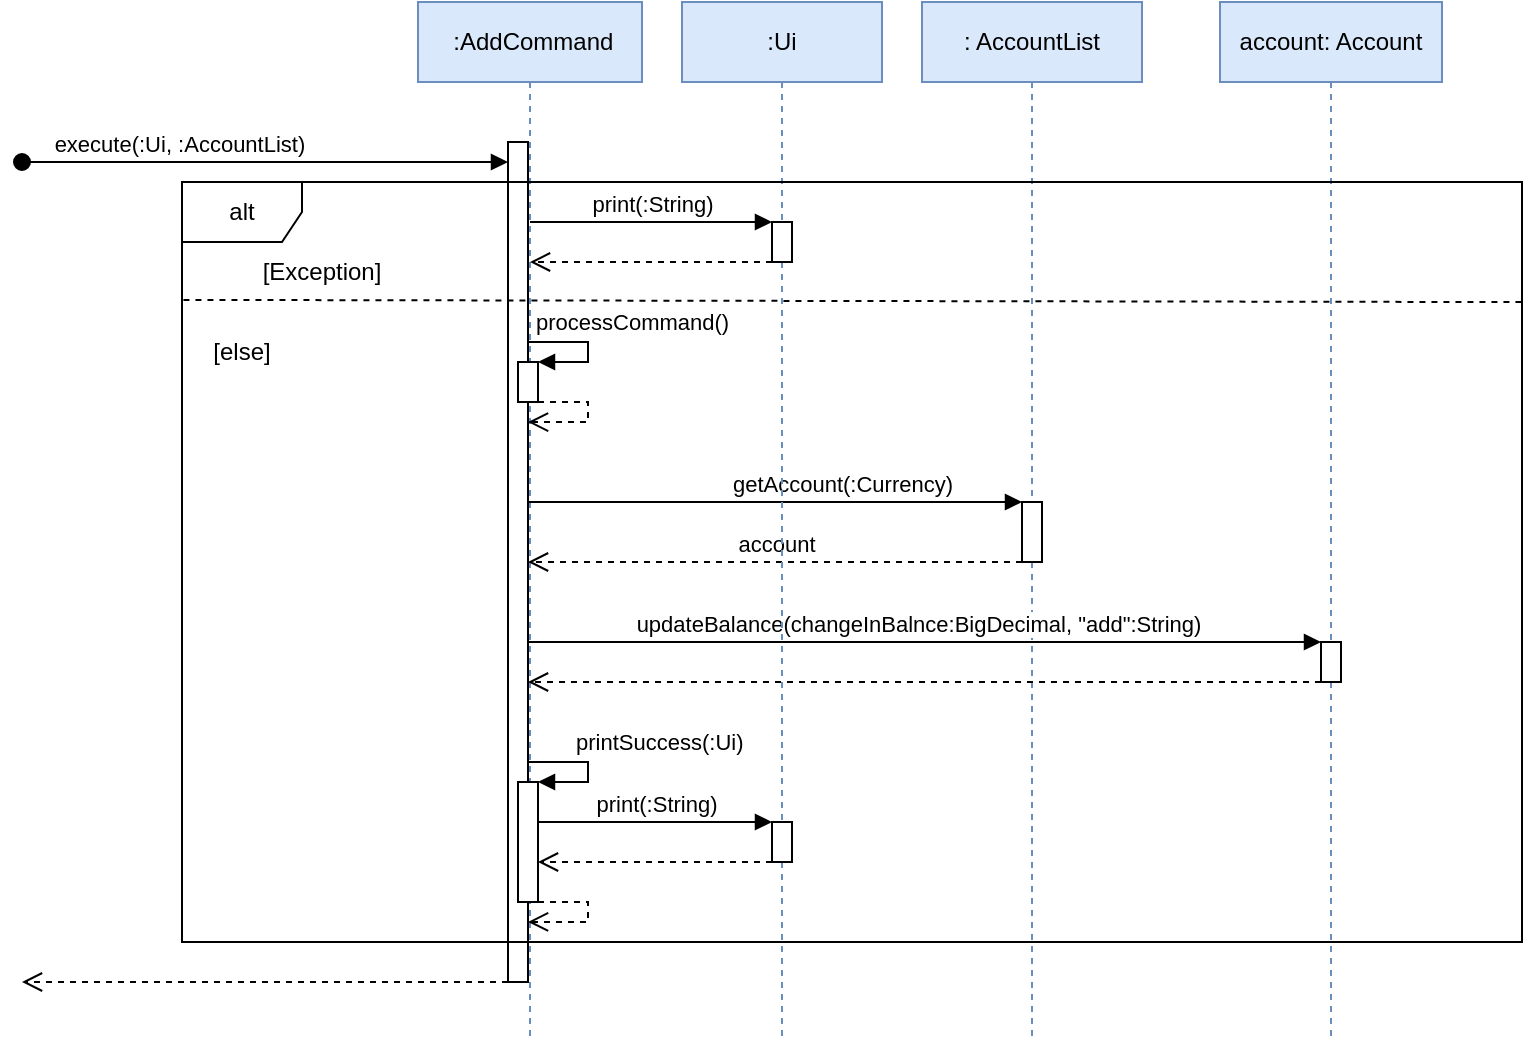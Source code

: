 <mxfile version="21.0.8" type="device"><diagram name="Page-1" id="2YBvvXClWsGukQMizWep"><mxGraphModel dx="1119" dy="571" grid="1" gridSize="10" guides="1" tooltips="1" connect="1" arrows="1" fold="1" page="0" pageScale="1" pageWidth="850" pageHeight="1100" background="#FFFFFF" math="0" shadow="0"><root><mxCell id="0"/><mxCell id="1" parent="0"/><mxCell id="cWejEI39qg-8yP3Bkxt4-16" value="&amp;nbsp;:AddCommand" style="shape=umlLifeline;perimeter=lifelinePerimeter;whiteSpace=wrap;html=1;container=1;dropTarget=0;collapsible=0;recursiveResize=0;outlineConnect=0;portConstraint=eastwest;newEdgeStyle={&quot;edgeStyle&quot;:&quot;elbowEdgeStyle&quot;,&quot;elbow&quot;:&quot;vertical&quot;,&quot;curved&quot;:0,&quot;rounded&quot;:0};fillColor=#dae8fc;strokeColor=#6c8ebf;" vertex="1" parent="1"><mxGeometry x="378" y="160" width="112" height="520" as="geometry"/></mxCell><mxCell id="cWejEI39qg-8yP3Bkxt4-24" value="" style="html=1;points=[];perimeter=orthogonalPerimeter;outlineConnect=0;targetShapes=umlLifeline;portConstraint=eastwest;newEdgeStyle={&quot;edgeStyle&quot;:&quot;elbowEdgeStyle&quot;,&quot;elbow&quot;:&quot;vertical&quot;,&quot;curved&quot;:0,&quot;rounded&quot;:0};" vertex="1" parent="cWejEI39qg-8yP3Bkxt4-16"><mxGeometry x="45" y="70" width="10" height="420" as="geometry"/></mxCell><mxCell id="cWejEI39qg-8yP3Bkxt4-27" value="" style="html=1;points=[];perimeter=orthogonalPerimeter;outlineConnect=0;targetShapes=umlLifeline;portConstraint=eastwest;newEdgeStyle={&quot;edgeStyle&quot;:&quot;elbowEdgeStyle&quot;,&quot;elbow&quot;:&quot;vertical&quot;,&quot;curved&quot;:0,&quot;rounded&quot;:0};" vertex="1" parent="cWejEI39qg-8yP3Bkxt4-16"><mxGeometry x="50" y="180" width="10" height="20" as="geometry"/></mxCell><mxCell id="cWejEI39qg-8yP3Bkxt4-28" value="processCommand()" style="html=1;align=left;spacingLeft=2;endArrow=block;rounded=0;edgeStyle=orthogonalEdgeStyle;curved=0;rounded=0;" edge="1" target="cWejEI39qg-8yP3Bkxt4-27" parent="cWejEI39qg-8yP3Bkxt4-16"><mxGeometry x="-1" y="10" relative="1" as="geometry"><mxPoint x="55" y="170.043" as="sourcePoint"/><Array as="points"><mxPoint x="85" y="170"/><mxPoint x="85" y="180"/></Array><mxPoint as="offset"/></mxGeometry></mxCell><mxCell id="cWejEI39qg-8yP3Bkxt4-30" value="" style="html=1;verticalAlign=bottom;endArrow=open;dashed=1;endSize=8;edgeStyle=orthogonalEdgeStyle;elbow=vertical;rounded=0;" edge="1" parent="cWejEI39qg-8yP3Bkxt4-16" source="cWejEI39qg-8yP3Bkxt4-27"><mxGeometry relative="1" as="geometry"><mxPoint x="115" y="250" as="sourcePoint"/><mxPoint x="55" y="210.043" as="targetPoint"/><Array as="points"><mxPoint x="85" y="200"/><mxPoint x="85" y="210"/></Array></mxGeometry></mxCell><mxCell id="cWejEI39qg-8yP3Bkxt4-45" value="" style="html=1;points=[];perimeter=orthogonalPerimeter;outlineConnect=0;targetShapes=umlLifeline;portConstraint=eastwest;newEdgeStyle={&quot;edgeStyle&quot;:&quot;elbowEdgeStyle&quot;,&quot;elbow&quot;:&quot;vertical&quot;,&quot;curved&quot;:0,&quot;rounded&quot;:0};" vertex="1" parent="cWejEI39qg-8yP3Bkxt4-16"><mxGeometry x="50" y="390" width="10" height="60" as="geometry"/></mxCell><mxCell id="cWejEI39qg-8yP3Bkxt4-46" value="printSuccess(:Ui)" style="html=1;align=left;spacingLeft=2;endArrow=block;rounded=0;edgeStyle=orthogonalEdgeStyle;curved=0;rounded=0;" edge="1" parent="cWejEI39qg-8yP3Bkxt4-16" target="cWejEI39qg-8yP3Bkxt4-45"><mxGeometry x="-0.143" y="10" relative="1" as="geometry"><mxPoint x="60" y="390" as="sourcePoint"/><Array as="points"><mxPoint x="55" y="380"/><mxPoint x="85" y="380"/><mxPoint x="85" y="390"/></Array><mxPoint as="offset"/></mxGeometry></mxCell><mxCell id="cWejEI39qg-8yP3Bkxt4-47" value="" style="html=1;verticalAlign=bottom;endArrow=open;dashed=1;endSize=8;edgeStyle=orthogonalEdgeStyle;elbow=vertical;rounded=0;" edge="1" parent="cWejEI39qg-8yP3Bkxt4-16" source="cWejEI39qg-8yP3Bkxt4-45"><mxGeometry relative="1" as="geometry"><mxPoint x="115" y="430" as="sourcePoint"/><mxPoint x="55" y="459.957" as="targetPoint"/><Array as="points"><mxPoint x="85" y="450"/><mxPoint x="85" y="460"/></Array></mxGeometry></mxCell><mxCell id="cWejEI39qg-8yP3Bkxt4-26" value="" style="html=1;verticalAlign=bottom;endArrow=open;dashed=1;endSize=8;edgeStyle=elbowEdgeStyle;elbow=vertical;curved=0;rounded=0;" edge="1" parent="1"><mxGeometry relative="1" as="geometry"><mxPoint x="180" y="650" as="targetPoint"/><mxPoint x="423" y="650" as="sourcePoint"/><Array as="points"><mxPoint x="380" y="650"/><mxPoint x="370" y="620"/><mxPoint x="360" y="630"/><mxPoint x="240" y="540"/></Array></mxGeometry></mxCell><mxCell id="cWejEI39qg-8yP3Bkxt4-31" value=": AccountList" style="shape=umlLifeline;perimeter=lifelinePerimeter;whiteSpace=wrap;html=1;container=1;dropTarget=0;collapsible=0;recursiveResize=0;outlineConnect=0;portConstraint=eastwest;newEdgeStyle={&quot;edgeStyle&quot;:&quot;elbowEdgeStyle&quot;,&quot;elbow&quot;:&quot;vertical&quot;,&quot;curved&quot;:0,&quot;rounded&quot;:0};fillColor=#dae8fc;strokeColor=#6c8ebf;" vertex="1" parent="1"><mxGeometry x="630" y="160" width="110" height="520" as="geometry"/></mxCell><mxCell id="cWejEI39qg-8yP3Bkxt4-32" value="" style="html=1;points=[];perimeter=orthogonalPerimeter;outlineConnect=0;targetShapes=umlLifeline;portConstraint=eastwest;newEdgeStyle={&quot;edgeStyle&quot;:&quot;elbowEdgeStyle&quot;,&quot;elbow&quot;:&quot;vertical&quot;,&quot;curved&quot;:0,&quot;rounded&quot;:0};" vertex="1" parent="cWejEI39qg-8yP3Bkxt4-31"><mxGeometry x="50" y="250" width="10" height="30" as="geometry"/></mxCell><mxCell id="cWejEI39qg-8yP3Bkxt4-33" value="getAccount(:Currency)" style="html=1;verticalAlign=bottom;endArrow=block;edgeStyle=elbowEdgeStyle;elbow=vertical;curved=0;rounded=0;" edge="1" target="cWejEI39qg-8yP3Bkxt4-32" parent="1"><mxGeometry x="0.271" relative="1" as="geometry"><mxPoint x="433" y="410" as="sourcePoint"/><Array as="points"><mxPoint x="520" y="410"/></Array><mxPoint as="offset"/></mxGeometry></mxCell><mxCell id="cWejEI39qg-8yP3Bkxt4-34" value="account" style="html=1;verticalAlign=bottom;endArrow=open;dashed=1;endSize=8;edgeStyle=elbowEdgeStyle;elbow=vertical;curved=0;rounded=0;" edge="1" source="cWejEI39qg-8yP3Bkxt4-32" parent="1"><mxGeometry relative="1" as="geometry"><mxPoint x="433" y="440" as="targetPoint"/><Array as="points"><mxPoint x="510" y="440"/><mxPoint x="510" y="440"/><mxPoint x="540" y="450"/></Array></mxGeometry></mxCell><mxCell id="cWejEI39qg-8yP3Bkxt4-36" value="account: Account" style="shape=umlLifeline;perimeter=lifelinePerimeter;whiteSpace=wrap;html=1;container=1;dropTarget=0;collapsible=0;recursiveResize=0;outlineConnect=0;portConstraint=eastwest;newEdgeStyle={&quot;edgeStyle&quot;:&quot;elbowEdgeStyle&quot;,&quot;elbow&quot;:&quot;vertical&quot;,&quot;curved&quot;:0,&quot;rounded&quot;:0};fillColor=#dae8fc;strokeColor=#6c8ebf;" vertex="1" parent="1"><mxGeometry x="779" y="160" width="111" height="520" as="geometry"/></mxCell><mxCell id="cWejEI39qg-8yP3Bkxt4-37" value="" style="html=1;points=[];perimeter=orthogonalPerimeter;outlineConnect=0;targetShapes=umlLifeline;portConstraint=eastwest;newEdgeStyle={&quot;edgeStyle&quot;:&quot;elbowEdgeStyle&quot;,&quot;elbow&quot;:&quot;vertical&quot;,&quot;curved&quot;:0,&quot;rounded&quot;:0};" vertex="1" parent="cWejEI39qg-8yP3Bkxt4-36"><mxGeometry x="50.5" y="320" width="10" height="20" as="geometry"/></mxCell><mxCell id="cWejEI39qg-8yP3Bkxt4-38" value="updateBalance(changeInBalnce:BigDecimal, &quot;add&quot;:String)" style="html=1;verticalAlign=bottom;endArrow=block;edgeStyle=elbowEdgeStyle;elbow=vertical;curved=0;rounded=0;" edge="1" target="cWejEI39qg-8yP3Bkxt4-37" parent="1"><mxGeometry x="-0.019" relative="1" as="geometry"><mxPoint x="433" y="480" as="sourcePoint"/><mxPoint x="590" y="470" as="targetPoint"/><Array as="points"><mxPoint x="650" y="480"/><mxPoint x="670" y="500"/><mxPoint x="590" y="470"/><mxPoint x="670" y="518"/><mxPoint x="670" y="498"/><mxPoint x="620" y="488"/><mxPoint x="570" y="518"/></Array><mxPoint as="offset"/></mxGeometry></mxCell><mxCell id="cWejEI39qg-8yP3Bkxt4-39" value="" style="html=1;verticalAlign=bottom;endArrow=open;dashed=1;endSize=8;edgeStyle=elbowEdgeStyle;elbow=vertical;curved=0;rounded=0;" edge="1" source="cWejEI39qg-8yP3Bkxt4-37" parent="1"><mxGeometry x="0.005" relative="1" as="geometry"><mxPoint x="433" y="500" as="targetPoint"/><Array as="points"><mxPoint x="680" y="500"/><mxPoint x="520" y="520"/><mxPoint x="540" y="500"/></Array><mxPoint as="offset"/></mxGeometry></mxCell><mxCell id="cWejEI39qg-8yP3Bkxt4-48" value=":Ui" style="shape=umlLifeline;perimeter=lifelinePerimeter;whiteSpace=wrap;html=1;container=1;dropTarget=0;collapsible=0;recursiveResize=0;outlineConnect=0;portConstraint=eastwest;newEdgeStyle={&quot;edgeStyle&quot;:&quot;elbowEdgeStyle&quot;,&quot;elbow&quot;:&quot;vertical&quot;,&quot;curved&quot;:0,&quot;rounded&quot;:0};fillColor=#dae8fc;strokeColor=#6c8ebf;" vertex="1" parent="1"><mxGeometry x="510" y="160" width="100" height="520" as="geometry"/></mxCell><mxCell id="cWejEI39qg-8yP3Bkxt4-49" value="" style="html=1;points=[];perimeter=orthogonalPerimeter;outlineConnect=0;targetShapes=umlLifeline;portConstraint=eastwest;newEdgeStyle={&quot;edgeStyle&quot;:&quot;elbowEdgeStyle&quot;,&quot;elbow&quot;:&quot;vertical&quot;,&quot;curved&quot;:0,&quot;rounded&quot;:0};" vertex="1" parent="cWejEI39qg-8yP3Bkxt4-48"><mxGeometry x="45" y="410" width="10" height="20" as="geometry"/></mxCell><mxCell id="cWejEI39qg-8yP3Bkxt4-50" value="print(:String)" style="html=1;verticalAlign=bottom;endArrow=block;edgeStyle=elbowEdgeStyle;elbow=vertical;curved=0;rounded=0;" edge="1" target="cWejEI39qg-8yP3Bkxt4-49" parent="1" source="cWejEI39qg-8yP3Bkxt4-45"><mxGeometry relative="1" as="geometry"><mxPoint x="720" y="580" as="sourcePoint"/><Array as="points"><mxPoint x="500" y="570"/><mxPoint x="610" y="590"/><mxPoint x="750" y="570"/></Array></mxGeometry></mxCell><mxCell id="cWejEI39qg-8yP3Bkxt4-51" value="" style="html=1;verticalAlign=bottom;endArrow=open;dashed=1;endSize=8;edgeStyle=elbowEdgeStyle;elbow=vertical;curved=0;rounded=0;" edge="1" source="cWejEI39qg-8yP3Bkxt4-49" parent="1" target="cWejEI39qg-8yP3Bkxt4-45"><mxGeometry relative="1" as="geometry"><mxPoint x="795" y="645" as="targetPoint"/><Array as="points"><mxPoint x="520" y="590"/><mxPoint x="780" y="610"/><mxPoint x="720" y="650"/></Array></mxGeometry></mxCell><mxCell id="cWejEI39qg-8yP3Bkxt4-55" value="execute(:Ui, :AccountList)&amp;nbsp;" style="html=1;verticalAlign=bottom;startArrow=oval;startFill=1;endArrow=block;startSize=8;edgeStyle=elbowEdgeStyle;elbow=vertical;curved=0;rounded=0;" edge="1" parent="1" target="cWejEI39qg-8yP3Bkxt4-24"><mxGeometry x="-0.342" width="60" relative="1" as="geometry"><mxPoint x="180" y="240" as="sourcePoint"/><mxPoint x="420" y="240" as="targetPoint"/><Array as="points"><mxPoint x="320" y="240"/></Array><mxPoint as="offset"/></mxGeometry></mxCell><mxCell id="cWejEI39qg-8yP3Bkxt4-56" value="alt" style="shape=umlFrame;whiteSpace=wrap;html=1;pointerEvents=0;" vertex="1" parent="1"><mxGeometry x="260" y="250" width="670" height="380" as="geometry"/></mxCell><mxCell id="cWejEI39qg-8yP3Bkxt4-57" value="" style="endArrow=none;dashed=1;html=1;strokeWidth=1;rounded=0;exitX=0.001;exitY=0.155;exitDx=0;exitDy=0;exitPerimeter=0;entryX=1.002;entryY=0.158;entryDx=0;entryDy=0;entryPerimeter=0;" edge="1" parent="1" target="cWejEI39qg-8yP3Bkxt4-56"><mxGeometry width="50" height="50" relative="1" as="geometry"><mxPoint x="260.72" y="308.955" as="sourcePoint"/><mxPoint x="980" y="309" as="targetPoint"/></mxGeometry></mxCell><mxCell id="cWejEI39qg-8yP3Bkxt4-61" value="" style="html=1;points=[];perimeter=orthogonalPerimeter;outlineConnect=0;targetShapes=umlLifeline;portConstraint=eastwest;newEdgeStyle={&quot;edgeStyle&quot;:&quot;elbowEdgeStyle&quot;,&quot;elbow&quot;:&quot;vertical&quot;,&quot;curved&quot;:0,&quot;rounded&quot;:0};" vertex="1" parent="1"><mxGeometry x="555" y="270" width="10" height="20" as="geometry"/></mxCell><mxCell id="cWejEI39qg-8yP3Bkxt4-62" value="print(:String)" style="html=1;verticalAlign=bottom;endArrow=block;edgeStyle=elbowEdgeStyle;elbow=vertical;curved=0;rounded=0;" edge="1" parent="1" target="cWejEI39qg-8yP3Bkxt4-61"><mxGeometry relative="1" as="geometry"><mxPoint x="434" y="270" as="sourcePoint"/><Array as="points"><mxPoint x="496" y="270"/><mxPoint x="606" y="290"/><mxPoint x="746" y="270"/></Array></mxGeometry></mxCell><mxCell id="cWejEI39qg-8yP3Bkxt4-63" value="" style="html=1;verticalAlign=bottom;endArrow=open;dashed=1;endSize=8;edgeStyle=elbowEdgeStyle;elbow=vertical;curved=0;rounded=0;" edge="1" parent="1" source="cWejEI39qg-8yP3Bkxt4-61"><mxGeometry relative="1" as="geometry"><mxPoint x="434" y="290" as="targetPoint"/><Array as="points"><mxPoint x="516" y="290"/><mxPoint x="776" y="310"/><mxPoint x="716" y="350"/></Array></mxGeometry></mxCell><mxCell id="cWejEI39qg-8yP3Bkxt4-64" value="[Exception]" style="text;html=1;strokeColor=none;fillColor=none;align=center;verticalAlign=middle;whiteSpace=wrap;rounded=0;" vertex="1" parent="1"><mxGeometry x="300" y="280" width="60" height="30" as="geometry"/></mxCell><mxCell id="cWejEI39qg-8yP3Bkxt4-66" value="[else]" style="text;html=1;strokeColor=none;fillColor=none;align=center;verticalAlign=middle;whiteSpace=wrap;rounded=0;" vertex="1" parent="1"><mxGeometry x="260" y="320" width="60" height="30" as="geometry"/></mxCell></root></mxGraphModel></diagram></mxfile>